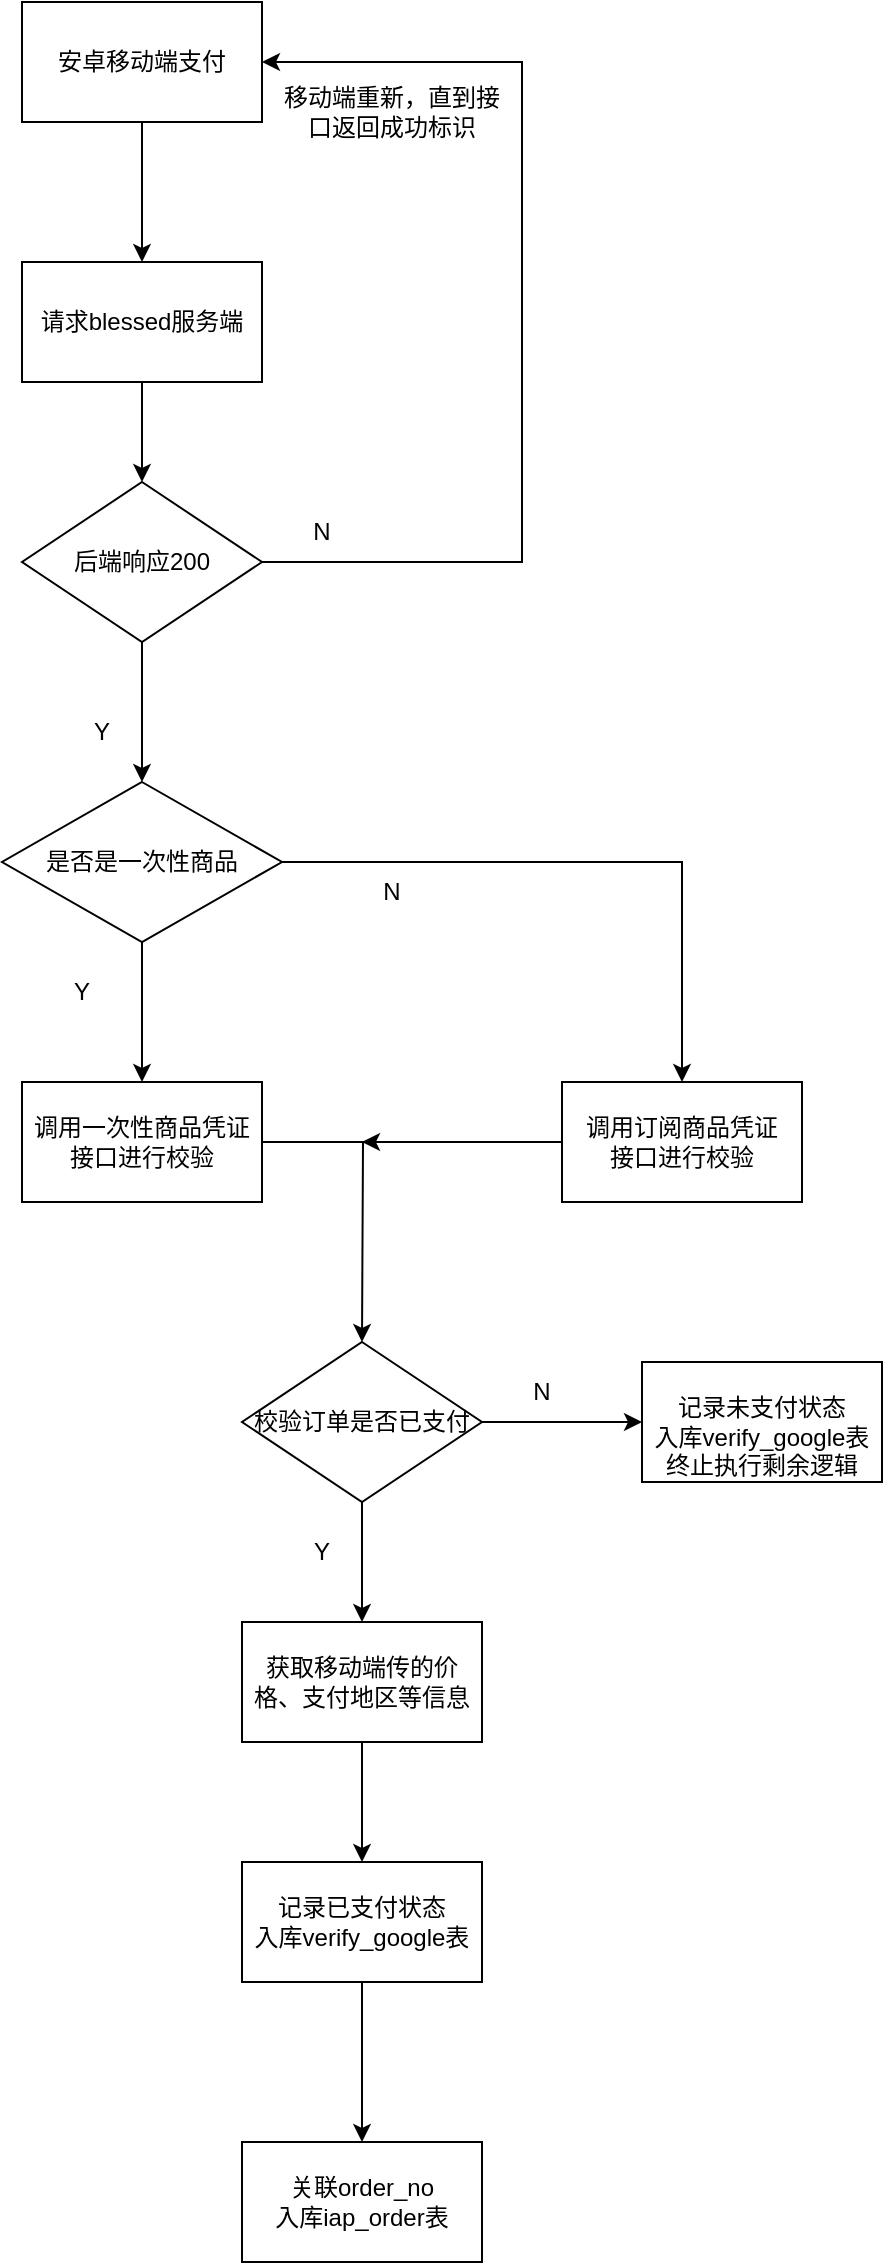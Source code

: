 <mxfile version="21.0.2" type="github">
  <diagram name="第 1 页" id="8EH3WvseS1vLsNVgpoKh">
    <mxGraphModel dx="1674" dy="764" grid="1" gridSize="10" guides="1" tooltips="1" connect="1" arrows="1" fold="1" page="1" pageScale="1" pageWidth="2339" pageHeight="3300" math="0" shadow="0">
      <root>
        <mxCell id="0" />
        <mxCell id="1" parent="0" />
        <mxCell id="cipVil2R9AzAlvh0oZg6-15" style="edgeStyle=orthogonalEdgeStyle;rounded=0;orthogonalLoop=1;jettySize=auto;html=1;entryX=0.5;entryY=0;entryDx=0;entryDy=0;" edge="1" parent="1" source="cipVil2R9AzAlvh0oZg6-1" target="cipVil2R9AzAlvh0oZg6-6">
          <mxGeometry relative="1" as="geometry">
            <mxPoint x="570" y="250" as="targetPoint" />
          </mxGeometry>
        </mxCell>
        <mxCell id="cipVil2R9AzAlvh0oZg6-1" value="安卓移动端支付" style="rounded=0;whiteSpace=wrap;html=1;" vertex="1" parent="1">
          <mxGeometry x="510" y="130" width="120" height="60" as="geometry" />
        </mxCell>
        <mxCell id="cipVil2R9AzAlvh0oZg6-16" style="edgeStyle=orthogonalEdgeStyle;rounded=0;orthogonalLoop=1;jettySize=auto;html=1;entryX=0.5;entryY=0;entryDx=0;entryDy=0;" edge="1" parent="1" source="cipVil2R9AzAlvh0oZg6-6" target="cipVil2R9AzAlvh0oZg6-9">
          <mxGeometry relative="1" as="geometry">
            <mxPoint x="570" y="360" as="targetPoint" />
          </mxGeometry>
        </mxCell>
        <mxCell id="cipVil2R9AzAlvh0oZg6-6" value="请求blessed服务端" style="rounded=0;whiteSpace=wrap;html=1;" vertex="1" parent="1">
          <mxGeometry x="510" y="260" width="120" height="60" as="geometry" />
        </mxCell>
        <mxCell id="cipVil2R9AzAlvh0oZg6-12" value="" style="edgeStyle=orthogonalEdgeStyle;rounded=0;orthogonalLoop=1;jettySize=auto;html=1;" edge="1" parent="1" source="cipVil2R9AzAlvh0oZg6-9">
          <mxGeometry relative="1" as="geometry">
            <mxPoint x="570" y="520" as="targetPoint" />
          </mxGeometry>
        </mxCell>
        <mxCell id="cipVil2R9AzAlvh0oZg6-14" style="edgeStyle=orthogonalEdgeStyle;rounded=0;orthogonalLoop=1;jettySize=auto;html=1;entryX=1;entryY=0.5;entryDx=0;entryDy=0;" edge="1" parent="1" source="cipVil2R9AzAlvh0oZg6-9" target="cipVil2R9AzAlvh0oZg6-1">
          <mxGeometry relative="1" as="geometry">
            <mxPoint x="640" y="160" as="targetPoint" />
            <Array as="points">
              <mxPoint x="760" y="410" />
              <mxPoint x="760" y="160" />
            </Array>
          </mxGeometry>
        </mxCell>
        <mxCell id="cipVil2R9AzAlvh0oZg6-9" value="后端响应200" style="rhombus;whiteSpace=wrap;html=1;" vertex="1" parent="1">
          <mxGeometry x="510" y="370" width="120" height="80" as="geometry" />
        </mxCell>
        <mxCell id="cipVil2R9AzAlvh0oZg6-13" value="Y" style="text;html=1;strokeColor=none;fillColor=none;align=center;verticalAlign=middle;whiteSpace=wrap;rounded=0;" vertex="1" parent="1">
          <mxGeometry x="520" y="480" width="60" height="30" as="geometry" />
        </mxCell>
        <mxCell id="cipVil2R9AzAlvh0oZg6-17" value="N" style="text;html=1;strokeColor=none;fillColor=none;align=center;verticalAlign=middle;whiteSpace=wrap;rounded=0;" vertex="1" parent="1">
          <mxGeometry x="630" y="380" width="60" height="30" as="geometry" />
        </mxCell>
        <mxCell id="cipVil2R9AzAlvh0oZg6-20" value="移动端重新，直到接口返回成功标识" style="text;html=1;strokeColor=none;fillColor=none;align=center;verticalAlign=middle;whiteSpace=wrap;rounded=0;" vertex="1" parent="1">
          <mxGeometry x="640" y="170" width="110" height="30" as="geometry" />
        </mxCell>
        <mxCell id="cipVil2R9AzAlvh0oZg6-22" style="edgeStyle=orthogonalEdgeStyle;rounded=0;orthogonalLoop=1;jettySize=auto;html=1;" edge="1" parent="1" source="cipVil2R9AzAlvh0oZg6-21">
          <mxGeometry relative="1" as="geometry">
            <mxPoint x="570" y="670" as="targetPoint" />
          </mxGeometry>
        </mxCell>
        <mxCell id="cipVil2R9AzAlvh0oZg6-25" style="edgeStyle=orthogonalEdgeStyle;rounded=0;orthogonalLoop=1;jettySize=auto;html=1;" edge="1" parent="1" source="cipVil2R9AzAlvh0oZg6-21">
          <mxGeometry relative="1" as="geometry">
            <mxPoint x="840" y="670" as="targetPoint" />
            <Array as="points">
              <mxPoint x="840" y="560" />
            </Array>
          </mxGeometry>
        </mxCell>
        <mxCell id="cipVil2R9AzAlvh0oZg6-21" value="是否是一次性商品" style="rhombus;whiteSpace=wrap;html=1;" vertex="1" parent="1">
          <mxGeometry x="500" y="520" width="140" height="80" as="geometry" />
        </mxCell>
        <mxCell id="cipVil2R9AzAlvh0oZg6-23" value="Y" style="text;html=1;strokeColor=none;fillColor=none;align=center;verticalAlign=middle;whiteSpace=wrap;rounded=0;" vertex="1" parent="1">
          <mxGeometry x="510" y="610" width="60" height="30" as="geometry" />
        </mxCell>
        <mxCell id="cipVil2R9AzAlvh0oZg6-36" style="edgeStyle=orthogonalEdgeStyle;rounded=0;orthogonalLoop=1;jettySize=auto;html=1;" edge="1" parent="1" source="cipVil2R9AzAlvh0oZg6-24">
          <mxGeometry relative="1" as="geometry">
            <mxPoint x="680" y="800" as="targetPoint" />
          </mxGeometry>
        </mxCell>
        <mxCell id="cipVil2R9AzAlvh0oZg6-24" value="调用一次性商品凭证&lt;br&gt;接口进行校验" style="rounded=0;whiteSpace=wrap;html=1;" vertex="1" parent="1">
          <mxGeometry x="510" y="670" width="120" height="60" as="geometry" />
        </mxCell>
        <mxCell id="cipVil2R9AzAlvh0oZg6-37" style="edgeStyle=orthogonalEdgeStyle;rounded=0;orthogonalLoop=1;jettySize=auto;html=1;" edge="1" parent="1" source="cipVil2R9AzAlvh0oZg6-27">
          <mxGeometry relative="1" as="geometry">
            <mxPoint x="680" y="700" as="targetPoint" />
          </mxGeometry>
        </mxCell>
        <mxCell id="cipVil2R9AzAlvh0oZg6-27" value="调用订阅商品凭证&lt;br&gt;接口进行校验" style="rounded=0;whiteSpace=wrap;html=1;" vertex="1" parent="1">
          <mxGeometry x="780" y="670" width="120" height="60" as="geometry" />
        </mxCell>
        <mxCell id="cipVil2R9AzAlvh0oZg6-28" value="N" style="text;html=1;strokeColor=none;fillColor=none;align=center;verticalAlign=middle;whiteSpace=wrap;rounded=0;" vertex="1" parent="1">
          <mxGeometry x="665" y="560" width="60" height="30" as="geometry" />
        </mxCell>
        <mxCell id="cipVil2R9AzAlvh0oZg6-39" value="" style="edgeStyle=orthogonalEdgeStyle;rounded=0;orthogonalLoop=1;jettySize=auto;html=1;" edge="1" parent="1" source="cipVil2R9AzAlvh0oZg6-35" target="cipVil2R9AzAlvh0oZg6-38">
          <mxGeometry relative="1" as="geometry" />
        </mxCell>
        <mxCell id="cipVil2R9AzAlvh0oZg6-42" value="" style="edgeStyle=orthogonalEdgeStyle;rounded=0;orthogonalLoop=1;jettySize=auto;html=1;" edge="1" parent="1" source="cipVil2R9AzAlvh0oZg6-35" target="cipVil2R9AzAlvh0oZg6-41">
          <mxGeometry relative="1" as="geometry" />
        </mxCell>
        <mxCell id="cipVil2R9AzAlvh0oZg6-35" value="校验订单是否已支付" style="rhombus;whiteSpace=wrap;html=1;" vertex="1" parent="1">
          <mxGeometry x="620" y="800" width="120" height="80" as="geometry" />
        </mxCell>
        <mxCell id="cipVil2R9AzAlvh0oZg6-38" value="&lt;br&gt;记录未支付状态&lt;br&gt;入库verify_google表&lt;br&gt;终止执行剩余逻辑&lt;br&gt;" style="whiteSpace=wrap;html=1;" vertex="1" parent="1">
          <mxGeometry x="820" y="810" width="120" height="60" as="geometry" />
        </mxCell>
        <mxCell id="cipVil2R9AzAlvh0oZg6-40" value="N" style="text;html=1;strokeColor=none;fillColor=none;align=center;verticalAlign=middle;whiteSpace=wrap;rounded=0;" vertex="1" parent="1">
          <mxGeometry x="740" y="810" width="60" height="30" as="geometry" />
        </mxCell>
        <mxCell id="cipVil2R9AzAlvh0oZg6-44" style="edgeStyle=orthogonalEdgeStyle;rounded=0;orthogonalLoop=1;jettySize=auto;html=1;" edge="1" parent="1" source="cipVil2R9AzAlvh0oZg6-41">
          <mxGeometry relative="1" as="geometry">
            <mxPoint x="680" y="1060" as="targetPoint" />
          </mxGeometry>
        </mxCell>
        <mxCell id="cipVil2R9AzAlvh0oZg6-41" value="获取移动端传的价格、支付地区等信息" style="whiteSpace=wrap;html=1;" vertex="1" parent="1">
          <mxGeometry x="620" y="940" width="120" height="60" as="geometry" />
        </mxCell>
        <mxCell id="cipVil2R9AzAlvh0oZg6-43" value="Y" style="text;html=1;strokeColor=none;fillColor=none;align=center;verticalAlign=middle;whiteSpace=wrap;rounded=0;" vertex="1" parent="1">
          <mxGeometry x="630" y="890" width="60" height="30" as="geometry" />
        </mxCell>
        <mxCell id="cipVil2R9AzAlvh0oZg6-47" value="" style="edgeStyle=orthogonalEdgeStyle;rounded=0;orthogonalLoop=1;jettySize=auto;html=1;" edge="1" parent="1" source="cipVil2R9AzAlvh0oZg6-45" target="cipVil2R9AzAlvh0oZg6-46">
          <mxGeometry relative="1" as="geometry">
            <Array as="points">
              <mxPoint x="680" y="1140" />
              <mxPoint x="680" y="1140" />
            </Array>
          </mxGeometry>
        </mxCell>
        <mxCell id="cipVil2R9AzAlvh0oZg6-45" value="记录已支付状态&lt;br&gt;入库verify_google表" style="whiteSpace=wrap;html=1;" vertex="1" parent="1">
          <mxGeometry x="620" y="1060" width="120" height="60" as="geometry" />
        </mxCell>
        <mxCell id="cipVil2R9AzAlvh0oZg6-46" value="关联order_no&lt;br&gt;入库iap_order表" style="whiteSpace=wrap;html=1;" vertex="1" parent="1">
          <mxGeometry x="620" y="1200" width="120" height="60" as="geometry" />
        </mxCell>
      </root>
    </mxGraphModel>
  </diagram>
</mxfile>
